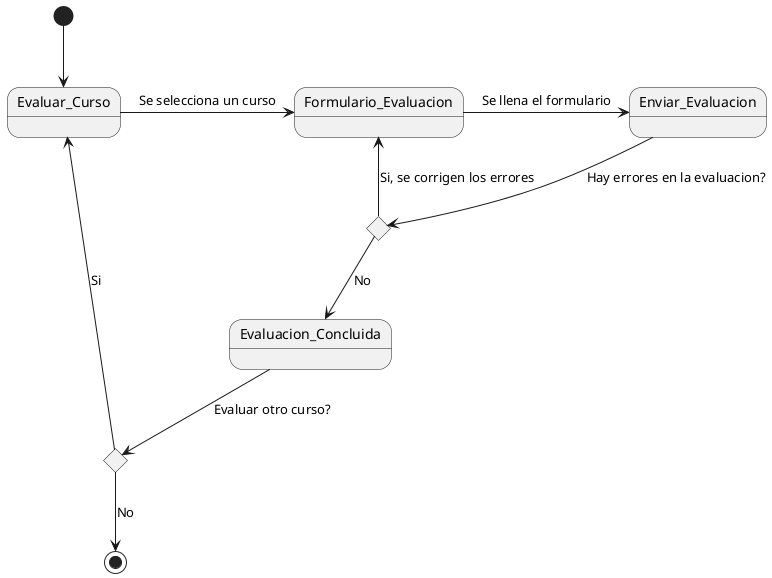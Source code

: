 @startuml CU#4

state 1 <<choice>>
state 2 <<choice>>

[*] --> Evaluar_Curso
Evaluar_Curso -> Formulario_Evaluacion : Se selecciona un curso
Formulario_Evaluacion -> Enviar_Evaluacion : Se llena el formulario
Enviar_Evaluacion --> 1 : Hay errores en la evaluacion?
1 --> Formulario_Evaluacion : Si, se corrigen los errores
1 --> Evaluacion_Concluida: No
Evaluacion_Concluida --> 2: Evaluar otro curso?
2 --> Evaluar_Curso : Si
2 --> [*] : No
@enduml